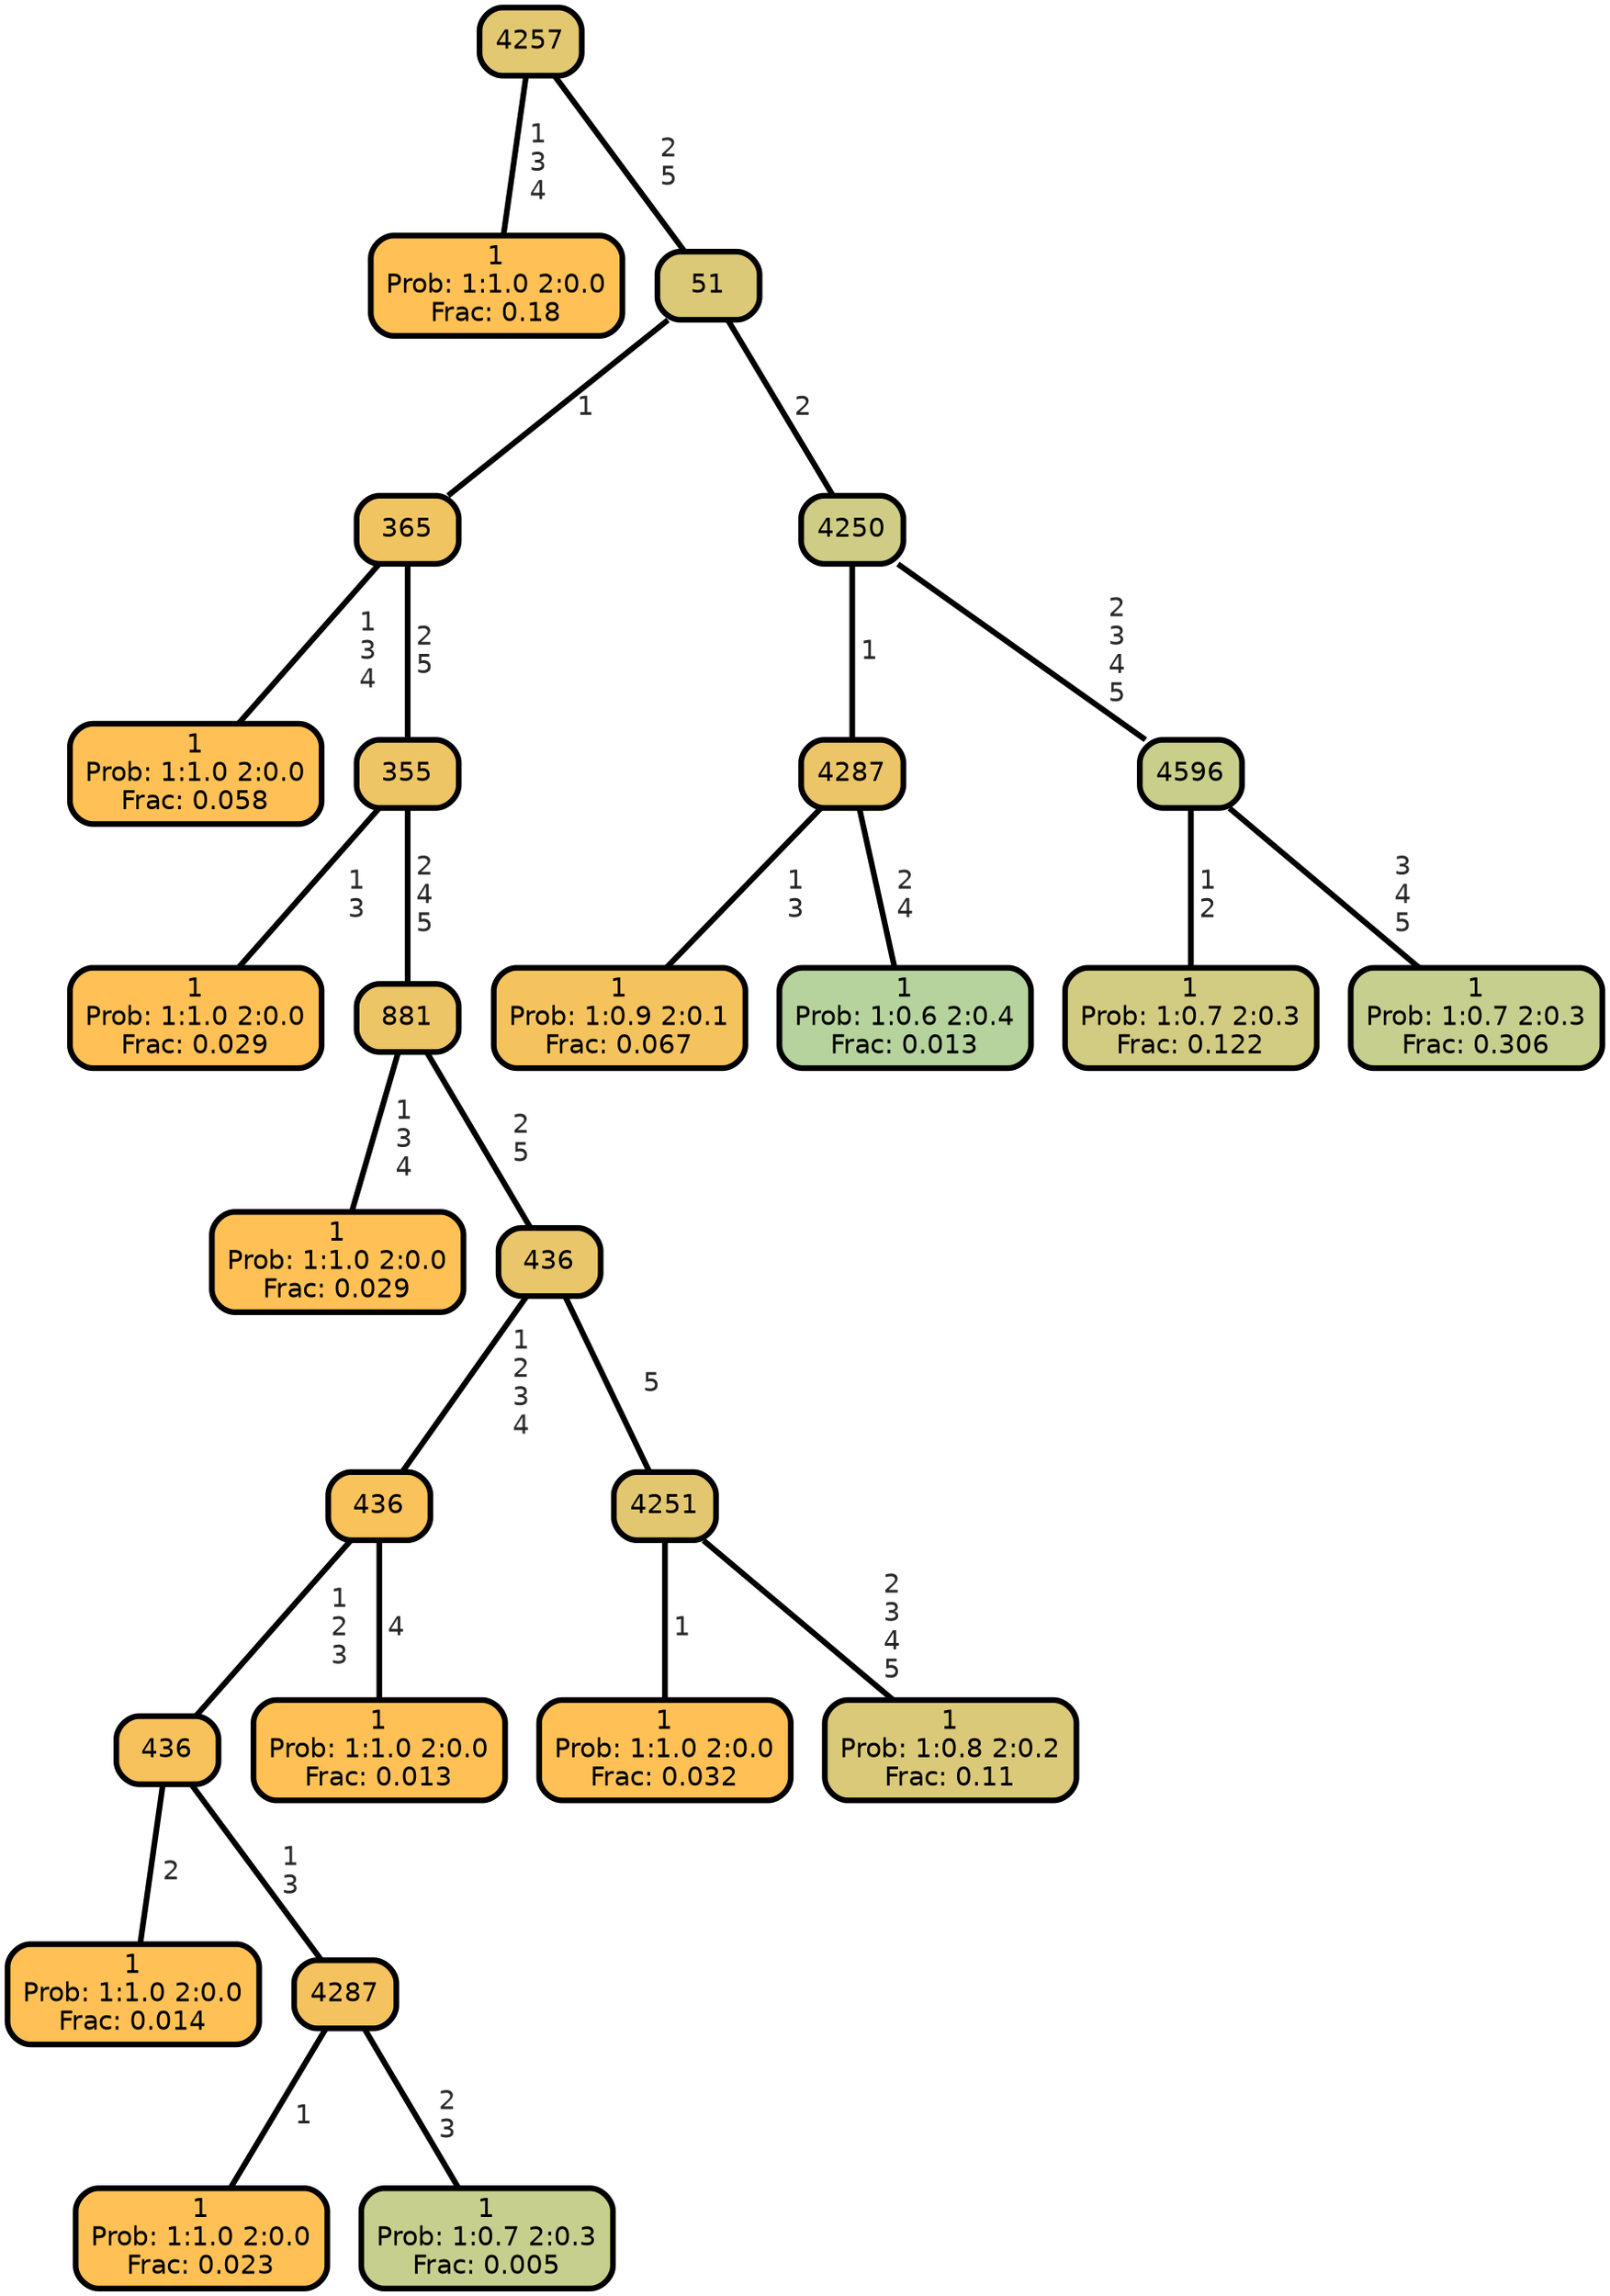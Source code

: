 graph Tree {
node [shape=box, style="filled, rounded",color="black",penwidth="3",fontcolor="black",                 fontname=helvetica] ;
graph [ranksep="0 equally", splines=straight,                 bgcolor=transparent, dpi=200] ;
edge [fontname=helvetica, fontweight=bold,fontcolor=grey14,color=black] ;
0 [label="1
Prob: 1:1.0 2:0.0
Frac: 0.18", fillcolor="#ffc155"] ;
1 [label="4257", fillcolor="#e2c871"] ;
2 [label="1
Prob: 1:1.0 2:0.0
Frac: 0.058", fillcolor="#ffc155"] ;
3 [label="365", fillcolor="#f1c462"] ;
4 [label="1
Prob: 1:1.0 2:0.0
Frac: 0.029", fillcolor="#ffc155"] ;
5 [label="355", fillcolor="#eec565"] ;
6 [label="1
Prob: 1:1.0 2:0.0
Frac: 0.029", fillcolor="#ffc155"] ;
7 [label="881", fillcolor="#ecc567"] ;
8 [label="1
Prob: 1:1.0 2:0.0
Frac: 0.014", fillcolor="#ffc155"] ;
9 [label="436", fillcolor="#f7c25c"] ;
10 [label="1
Prob: 1:1.0 2:0.0
Frac: 0.023", fillcolor="#ffc155"] ;
11 [label="4287", fillcolor="#f4c35f"] ;
12 [label="1
Prob: 1:0.7 2:0.3
Frac: 0.005", fillcolor="#c6cf8d"] ;
13 [label="436", fillcolor="#f9c25a"] ;
14 [label="1
Prob: 1:1.0 2:0.0
Frac: 0.013", fillcolor="#ffc155"] ;
15 [label="436", fillcolor="#e9c66a"] ;
16 [label="1
Prob: 1:1.0 2:0.0
Frac: 0.032", fillcolor="#ffc155"] ;
17 [label="4251", fillcolor="#e3c770"] ;
18 [label="1
Prob: 1:0.8 2:0.2
Frac: 0.11", fillcolor="#dac979"] ;
19 [label="51", fillcolor="#dbc978"] ;
20 [label="1
Prob: 1:0.9 2:0.1
Frac: 0.067", fillcolor="#f5c35e"] ;
21 [label="4287", fillcolor="#ebc568"] ;
22 [label="1
Prob: 1:0.6 2:0.4
Frac: 0.013", fillcolor="#b6d39d"] ;
23 [label="4250", fillcolor="#cecc85"] ;
24 [label="1
Prob: 1:0.7 2:0.3
Frac: 0.122", fillcolor="#d2cc82"] ;
25 [label="4596", fillcolor="#c9ce8a"] ;
26 [label="1
Prob: 1:0.7 2:0.3
Frac: 0.306", fillcolor="#c6cf8e"] ;
1 -- 0 [label=" 1\n 3\n 4",penwidth=3] ;
1 -- 19 [label=" 2\n 5",penwidth=3] ;
3 -- 2 [label=" 1\n 3\n 4",penwidth=3] ;
3 -- 5 [label=" 2\n 5",penwidth=3] ;
5 -- 4 [label=" 1\n 3",penwidth=3] ;
5 -- 7 [label=" 2\n 4\n 5",penwidth=3] ;
7 -- 6 [label=" 1\n 3\n 4",penwidth=3] ;
7 -- 15 [label=" 2\n 5",penwidth=3] ;
9 -- 8 [label=" 2",penwidth=3] ;
9 -- 11 [label=" 1\n 3",penwidth=3] ;
11 -- 10 [label=" 1",penwidth=3] ;
11 -- 12 [label=" 2\n 3",penwidth=3] ;
13 -- 9 [label=" 1\n 2\n 3",penwidth=3] ;
13 -- 14 [label=" 4",penwidth=3] ;
15 -- 13 [label=" 1\n 2\n 3\n 4",penwidth=3] ;
15 -- 17 [label=" 5",penwidth=3] ;
17 -- 16 [label=" 1",penwidth=3] ;
17 -- 18 [label=" 2\n 3\n 4\n 5",penwidth=3] ;
19 -- 3 [label=" 1",penwidth=3] ;
19 -- 23 [label=" 2",penwidth=3] ;
21 -- 20 [label=" 1\n 3",penwidth=3] ;
21 -- 22 [label=" 2\n 4",penwidth=3] ;
23 -- 21 [label=" 1",penwidth=3] ;
23 -- 25 [label=" 2\n 3\n 4\n 5",penwidth=3] ;
25 -- 24 [label=" 1\n 2",penwidth=3] ;
25 -- 26 [label=" 3\n 4\n 5",penwidth=3] ;
{rank = same;}}